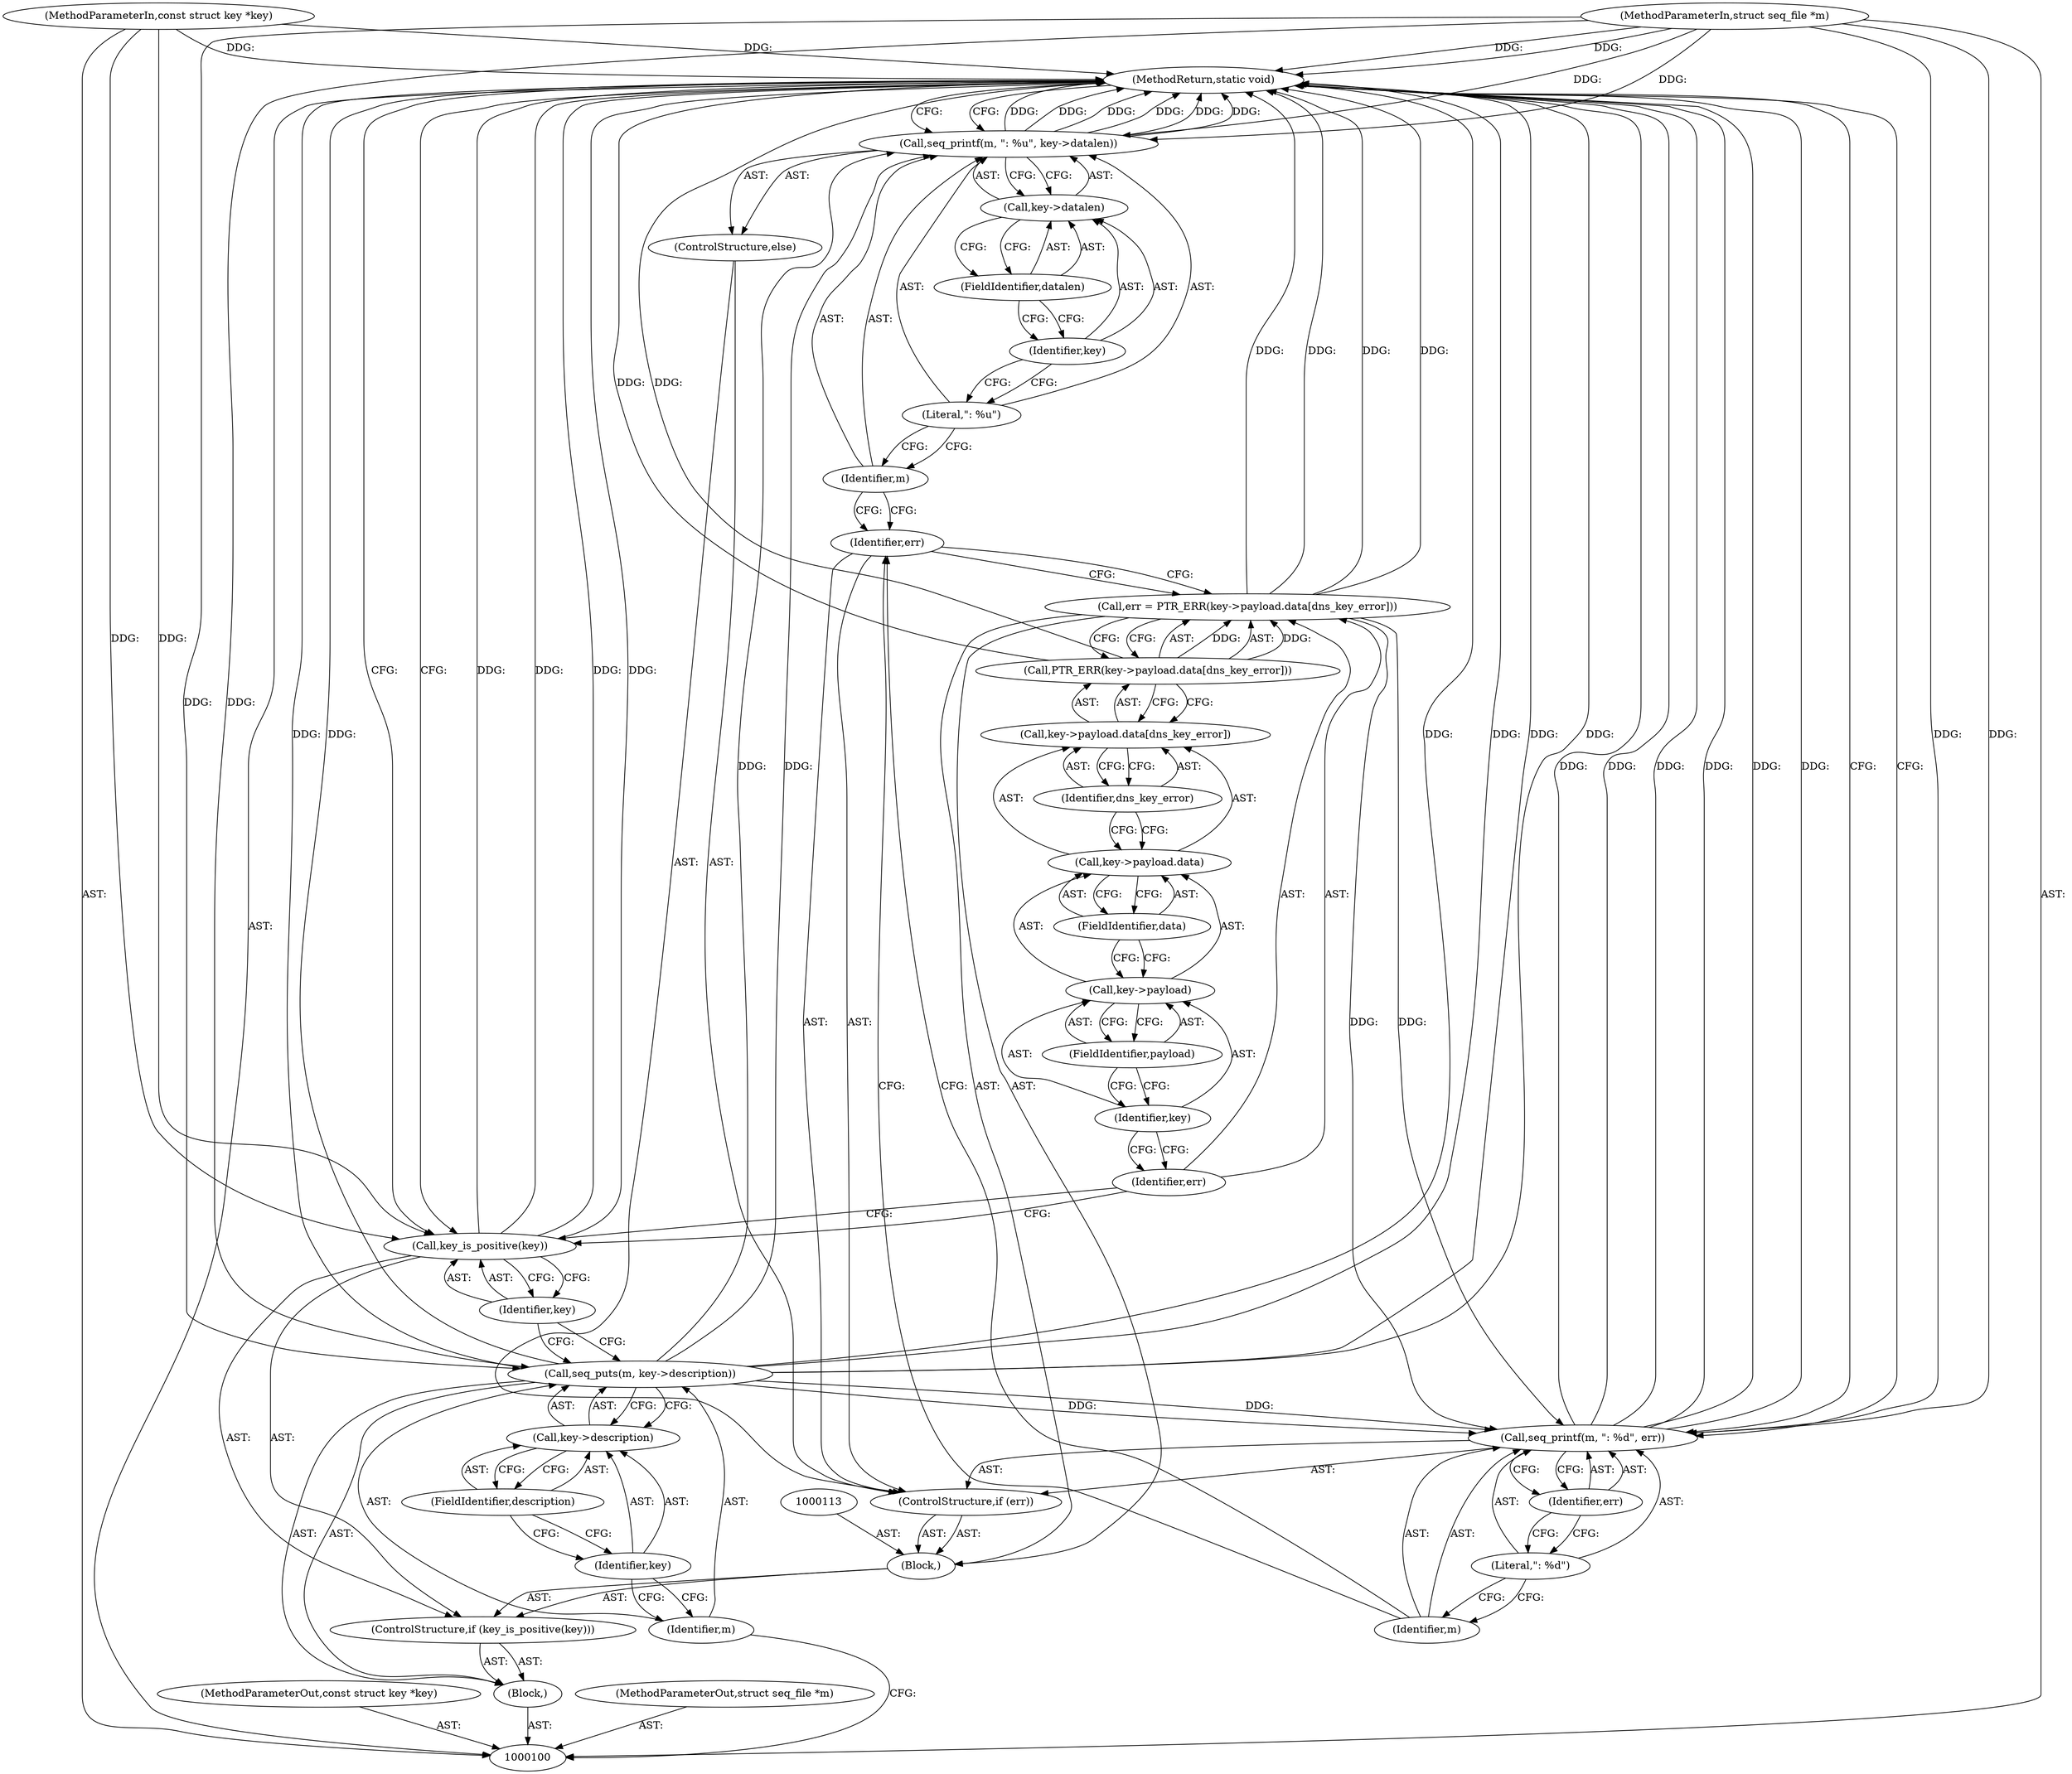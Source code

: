 digraph "0_linux_363b02dab09b3226f3bd1420dad9c72b79a42a76" {
"1000137" [label="(MethodReturn,static void)"];
"1000101" [label="(MethodParameterIn,const struct key *key)"];
"1000185" [label="(MethodParameterOut,const struct key *key)"];
"1000102" [label="(MethodParameterIn,struct seq_file *m)"];
"1000186" [label="(MethodParameterOut,struct seq_file *m)"];
"1000132" [label="(Identifier,m)"];
"1000133" [label="(Literal,\": %u\")"];
"1000134" [label="(Call,key->datalen)"];
"1000135" [label="(Identifier,key)"];
"1000131" [label="(Call,seq_printf(m, \": %u\", key->datalen))"];
"1000136" [label="(FieldIdentifier,datalen)"];
"1000103" [label="(Block,)"];
"1000105" [label="(Identifier,m)"];
"1000106" [label="(Call,key->description)"];
"1000107" [label="(Identifier,key)"];
"1000108" [label="(FieldIdentifier,description)"];
"1000104" [label="(Call,seq_puts(m, key->description))"];
"1000109" [label="(ControlStructure,if (key_is_positive(key)))"];
"1000111" [label="(Identifier,key)"];
"1000110" [label="(Call,key_is_positive(key))"];
"1000116" [label="(Call,PTR_ERR(key->payload.data[dns_key_error]))"];
"1000117" [label="(Call,key->payload.data[dns_key_error])"];
"1000118" [label="(Call,key->payload.data)"];
"1000119" [label="(Call,key->payload)"];
"1000120" [label="(Identifier,key)"];
"1000121" [label="(FieldIdentifier,payload)"];
"1000112" [label="(Block,)"];
"1000122" [label="(FieldIdentifier,data)"];
"1000123" [label="(Identifier,dns_key_error)"];
"1000114" [label="(Call,err = PTR_ERR(key->payload.data[dns_key_error]))"];
"1000115" [label="(Identifier,err)"];
"1000124" [label="(ControlStructure,if (err))"];
"1000125" [label="(Identifier,err)"];
"1000127" [label="(Identifier,m)"];
"1000128" [label="(Literal,\": %d\")"];
"1000129" [label="(Identifier,err)"];
"1000126" [label="(Call,seq_printf(m, \": %d\", err))"];
"1000130" [label="(ControlStructure,else)"];
"1000137" -> "1000100"  [label="AST: "];
"1000137" -> "1000126"  [label="CFG: "];
"1000137" -> "1000131"  [label="CFG: "];
"1000137" -> "1000110"  [label="CFG: "];
"1000116" -> "1000137"  [label="DDG: "];
"1000126" -> "1000137"  [label="DDG: "];
"1000126" -> "1000137"  [label="DDG: "];
"1000126" -> "1000137"  [label="DDG: "];
"1000104" -> "1000137"  [label="DDG: "];
"1000104" -> "1000137"  [label="DDG: "];
"1000104" -> "1000137"  [label="DDG: "];
"1000131" -> "1000137"  [label="DDG: "];
"1000131" -> "1000137"  [label="DDG: "];
"1000131" -> "1000137"  [label="DDG: "];
"1000114" -> "1000137"  [label="DDG: "];
"1000114" -> "1000137"  [label="DDG: "];
"1000102" -> "1000137"  [label="DDG: "];
"1000101" -> "1000137"  [label="DDG: "];
"1000110" -> "1000137"  [label="DDG: "];
"1000110" -> "1000137"  [label="DDG: "];
"1000101" -> "1000100"  [label="AST: "];
"1000101" -> "1000137"  [label="DDG: "];
"1000101" -> "1000110"  [label="DDG: "];
"1000185" -> "1000100"  [label="AST: "];
"1000102" -> "1000100"  [label="AST: "];
"1000102" -> "1000137"  [label="DDG: "];
"1000102" -> "1000104"  [label="DDG: "];
"1000102" -> "1000126"  [label="DDG: "];
"1000102" -> "1000131"  [label="DDG: "];
"1000186" -> "1000100"  [label="AST: "];
"1000132" -> "1000131"  [label="AST: "];
"1000132" -> "1000125"  [label="CFG: "];
"1000133" -> "1000132"  [label="CFG: "];
"1000133" -> "1000131"  [label="AST: "];
"1000133" -> "1000132"  [label="CFG: "];
"1000135" -> "1000133"  [label="CFG: "];
"1000134" -> "1000131"  [label="AST: "];
"1000134" -> "1000136"  [label="CFG: "];
"1000135" -> "1000134"  [label="AST: "];
"1000136" -> "1000134"  [label="AST: "];
"1000131" -> "1000134"  [label="CFG: "];
"1000135" -> "1000134"  [label="AST: "];
"1000135" -> "1000133"  [label="CFG: "];
"1000136" -> "1000135"  [label="CFG: "];
"1000131" -> "1000130"  [label="AST: "];
"1000131" -> "1000134"  [label="CFG: "];
"1000132" -> "1000131"  [label="AST: "];
"1000133" -> "1000131"  [label="AST: "];
"1000134" -> "1000131"  [label="AST: "];
"1000137" -> "1000131"  [label="CFG: "];
"1000131" -> "1000137"  [label="DDG: "];
"1000131" -> "1000137"  [label="DDG: "];
"1000131" -> "1000137"  [label="DDG: "];
"1000104" -> "1000131"  [label="DDG: "];
"1000102" -> "1000131"  [label="DDG: "];
"1000136" -> "1000134"  [label="AST: "];
"1000136" -> "1000135"  [label="CFG: "];
"1000134" -> "1000136"  [label="CFG: "];
"1000103" -> "1000100"  [label="AST: "];
"1000104" -> "1000103"  [label="AST: "];
"1000109" -> "1000103"  [label="AST: "];
"1000105" -> "1000104"  [label="AST: "];
"1000105" -> "1000100"  [label="CFG: "];
"1000107" -> "1000105"  [label="CFG: "];
"1000106" -> "1000104"  [label="AST: "];
"1000106" -> "1000108"  [label="CFG: "];
"1000107" -> "1000106"  [label="AST: "];
"1000108" -> "1000106"  [label="AST: "];
"1000104" -> "1000106"  [label="CFG: "];
"1000107" -> "1000106"  [label="AST: "];
"1000107" -> "1000105"  [label="CFG: "];
"1000108" -> "1000107"  [label="CFG: "];
"1000108" -> "1000106"  [label="AST: "];
"1000108" -> "1000107"  [label="CFG: "];
"1000106" -> "1000108"  [label="CFG: "];
"1000104" -> "1000103"  [label="AST: "];
"1000104" -> "1000106"  [label="CFG: "];
"1000105" -> "1000104"  [label="AST: "];
"1000106" -> "1000104"  [label="AST: "];
"1000111" -> "1000104"  [label="CFG: "];
"1000104" -> "1000137"  [label="DDG: "];
"1000104" -> "1000137"  [label="DDG: "];
"1000104" -> "1000137"  [label="DDG: "];
"1000102" -> "1000104"  [label="DDG: "];
"1000104" -> "1000126"  [label="DDG: "];
"1000104" -> "1000131"  [label="DDG: "];
"1000109" -> "1000103"  [label="AST: "];
"1000110" -> "1000109"  [label="AST: "];
"1000112" -> "1000109"  [label="AST: "];
"1000111" -> "1000110"  [label="AST: "];
"1000111" -> "1000104"  [label="CFG: "];
"1000110" -> "1000111"  [label="CFG: "];
"1000110" -> "1000109"  [label="AST: "];
"1000110" -> "1000111"  [label="CFG: "];
"1000111" -> "1000110"  [label="AST: "];
"1000115" -> "1000110"  [label="CFG: "];
"1000137" -> "1000110"  [label="CFG: "];
"1000110" -> "1000137"  [label="DDG: "];
"1000110" -> "1000137"  [label="DDG: "];
"1000101" -> "1000110"  [label="DDG: "];
"1000116" -> "1000114"  [label="AST: "];
"1000116" -> "1000117"  [label="CFG: "];
"1000117" -> "1000116"  [label="AST: "];
"1000114" -> "1000116"  [label="CFG: "];
"1000116" -> "1000137"  [label="DDG: "];
"1000116" -> "1000114"  [label="DDG: "];
"1000117" -> "1000116"  [label="AST: "];
"1000117" -> "1000123"  [label="CFG: "];
"1000118" -> "1000117"  [label="AST: "];
"1000123" -> "1000117"  [label="AST: "];
"1000116" -> "1000117"  [label="CFG: "];
"1000118" -> "1000117"  [label="AST: "];
"1000118" -> "1000122"  [label="CFG: "];
"1000119" -> "1000118"  [label="AST: "];
"1000122" -> "1000118"  [label="AST: "];
"1000123" -> "1000118"  [label="CFG: "];
"1000119" -> "1000118"  [label="AST: "];
"1000119" -> "1000121"  [label="CFG: "];
"1000120" -> "1000119"  [label="AST: "];
"1000121" -> "1000119"  [label="AST: "];
"1000122" -> "1000119"  [label="CFG: "];
"1000120" -> "1000119"  [label="AST: "];
"1000120" -> "1000115"  [label="CFG: "];
"1000121" -> "1000120"  [label="CFG: "];
"1000121" -> "1000119"  [label="AST: "];
"1000121" -> "1000120"  [label="CFG: "];
"1000119" -> "1000121"  [label="CFG: "];
"1000112" -> "1000109"  [label="AST: "];
"1000113" -> "1000112"  [label="AST: "];
"1000114" -> "1000112"  [label="AST: "];
"1000124" -> "1000112"  [label="AST: "];
"1000122" -> "1000118"  [label="AST: "];
"1000122" -> "1000119"  [label="CFG: "];
"1000118" -> "1000122"  [label="CFG: "];
"1000123" -> "1000117"  [label="AST: "];
"1000123" -> "1000118"  [label="CFG: "];
"1000117" -> "1000123"  [label="CFG: "];
"1000114" -> "1000112"  [label="AST: "];
"1000114" -> "1000116"  [label="CFG: "];
"1000115" -> "1000114"  [label="AST: "];
"1000116" -> "1000114"  [label="AST: "];
"1000125" -> "1000114"  [label="CFG: "];
"1000114" -> "1000137"  [label="DDG: "];
"1000114" -> "1000137"  [label="DDG: "];
"1000116" -> "1000114"  [label="DDG: "];
"1000114" -> "1000126"  [label="DDG: "];
"1000115" -> "1000114"  [label="AST: "];
"1000115" -> "1000110"  [label="CFG: "];
"1000120" -> "1000115"  [label="CFG: "];
"1000124" -> "1000112"  [label="AST: "];
"1000125" -> "1000124"  [label="AST: "];
"1000126" -> "1000124"  [label="AST: "];
"1000130" -> "1000124"  [label="AST: "];
"1000125" -> "1000124"  [label="AST: "];
"1000125" -> "1000114"  [label="CFG: "];
"1000127" -> "1000125"  [label="CFG: "];
"1000132" -> "1000125"  [label="CFG: "];
"1000127" -> "1000126"  [label="AST: "];
"1000127" -> "1000125"  [label="CFG: "];
"1000128" -> "1000127"  [label="CFG: "];
"1000128" -> "1000126"  [label="AST: "];
"1000128" -> "1000127"  [label="CFG: "];
"1000129" -> "1000128"  [label="CFG: "];
"1000129" -> "1000126"  [label="AST: "];
"1000129" -> "1000128"  [label="CFG: "];
"1000126" -> "1000129"  [label="CFG: "];
"1000126" -> "1000124"  [label="AST: "];
"1000126" -> "1000129"  [label="CFG: "];
"1000127" -> "1000126"  [label="AST: "];
"1000128" -> "1000126"  [label="AST: "];
"1000129" -> "1000126"  [label="AST: "];
"1000137" -> "1000126"  [label="CFG: "];
"1000126" -> "1000137"  [label="DDG: "];
"1000126" -> "1000137"  [label="DDG: "];
"1000126" -> "1000137"  [label="DDG: "];
"1000104" -> "1000126"  [label="DDG: "];
"1000102" -> "1000126"  [label="DDG: "];
"1000114" -> "1000126"  [label="DDG: "];
"1000130" -> "1000124"  [label="AST: "];
"1000131" -> "1000130"  [label="AST: "];
}
